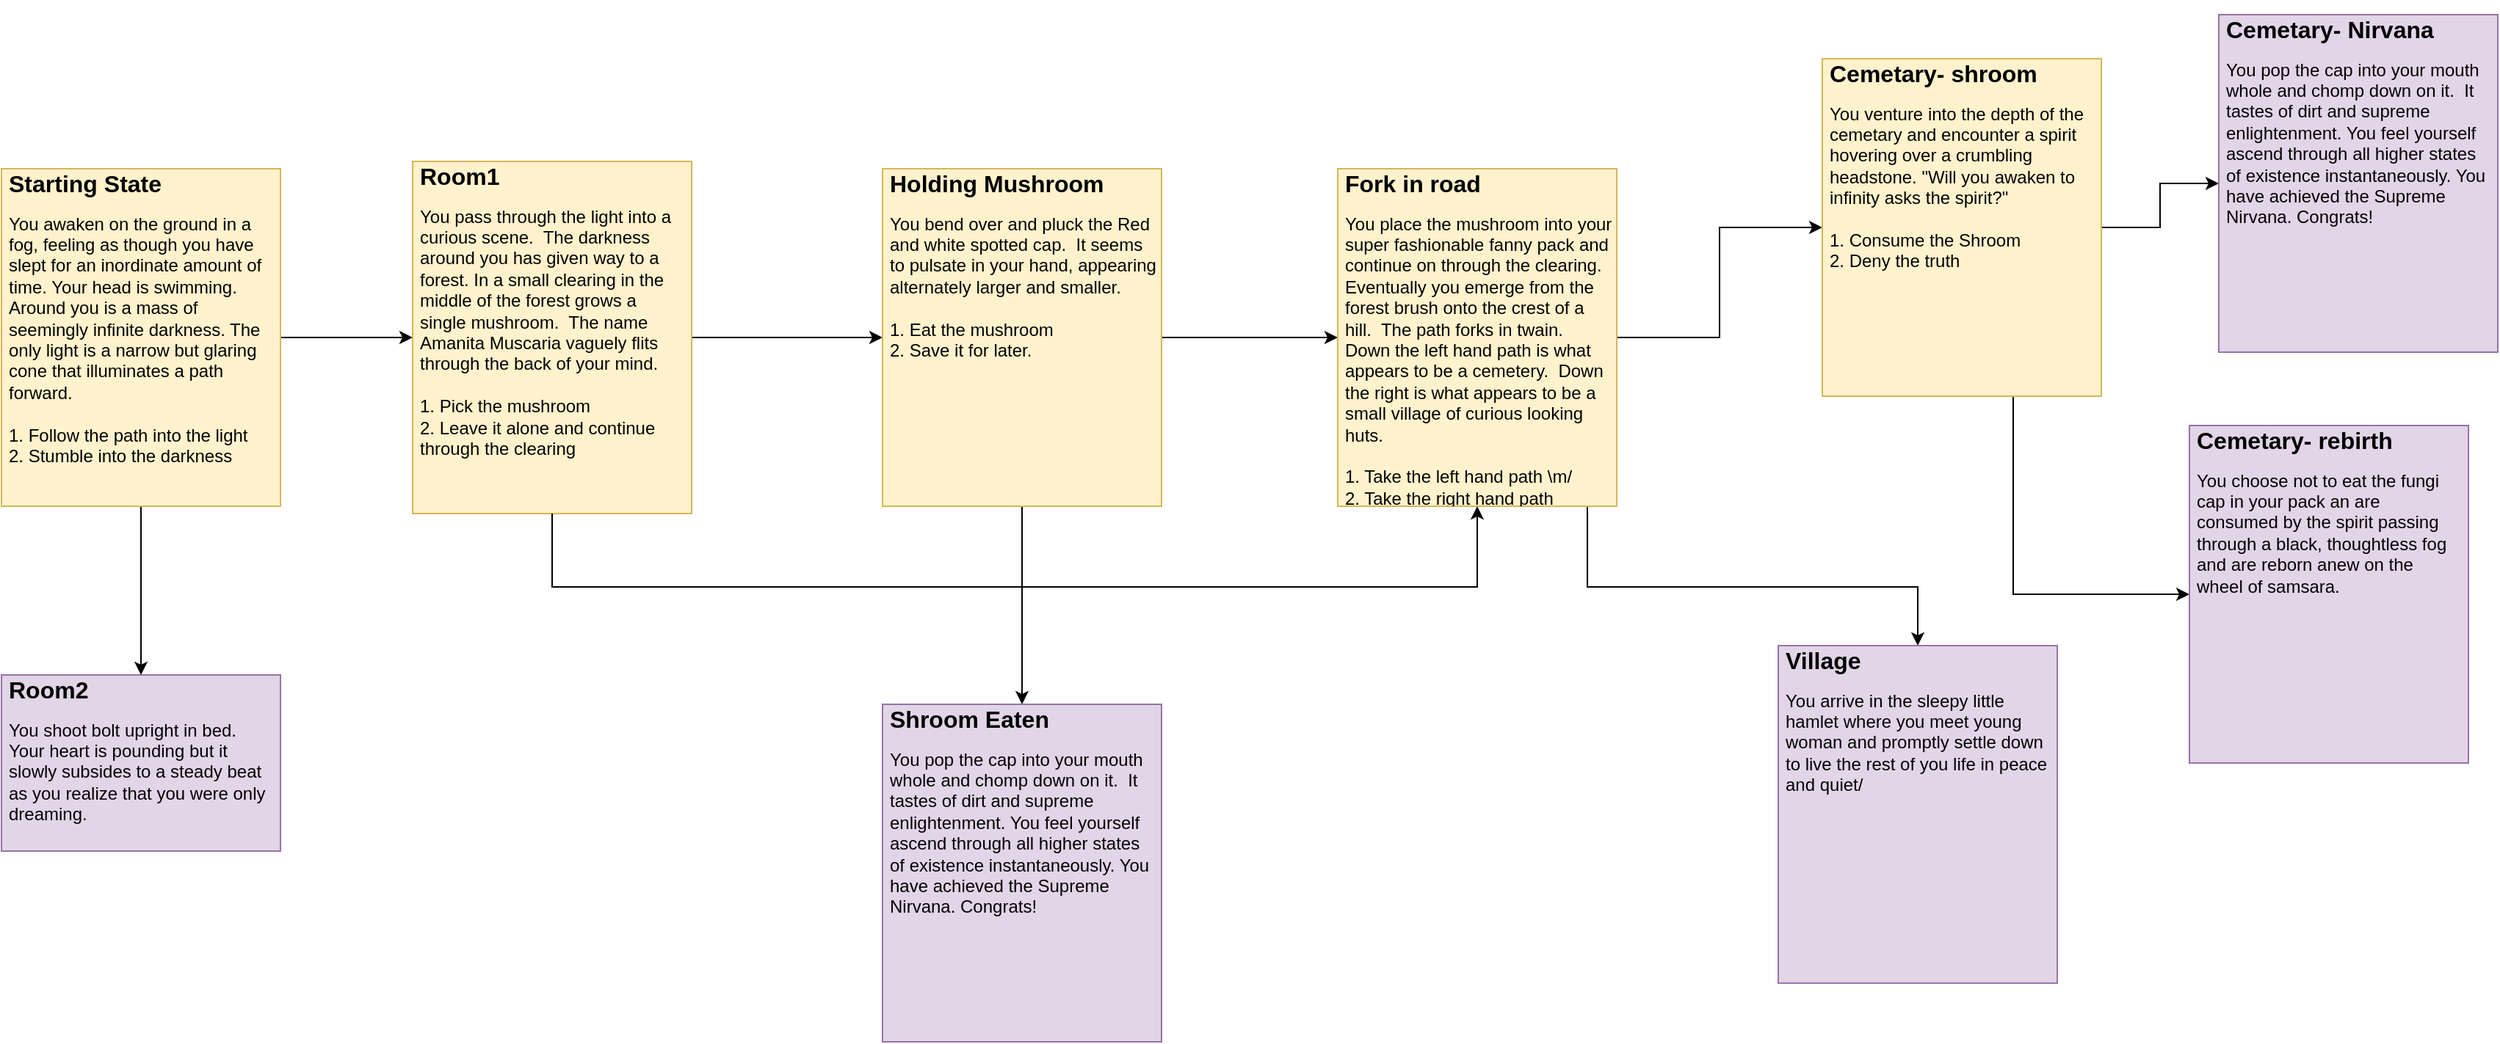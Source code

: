 <mxfile version="13.1.3" type="github">
  <diagram id="iFrnpqUqrUvM_LkgC43C" name="Page-1">
    <mxGraphModel dx="1102" dy="1633" grid="1" gridSize="10" guides="1" tooltips="1" connect="1" arrows="1" fold="1" page="1" pageScale="1" pageWidth="850" pageHeight="1100" math="0" shadow="0">
      <root>
        <mxCell id="0" />
        <mxCell id="1" parent="0" />
        <mxCell id="o1p2eKvqM2puoVH-viOR-6" style="edgeStyle=orthogonalEdgeStyle;rounded=0;orthogonalLoop=1;jettySize=auto;html=1;" parent="1" source="o1p2eKvqM2puoVH-viOR-1" target="o1p2eKvqM2puoVH-viOR-5" edge="1">
          <mxGeometry relative="1" as="geometry" />
        </mxCell>
        <mxCell id="o1p2eKvqM2puoVH-viOR-8" style="edgeStyle=orthogonalEdgeStyle;rounded=0;orthogonalLoop=1;jettySize=auto;html=1;" parent="1" source="o1p2eKvqM2puoVH-viOR-1" target="o1p2eKvqM2puoVH-viOR-7" edge="1">
          <mxGeometry relative="1" as="geometry" />
        </mxCell>
        <mxCell id="o1p2eKvqM2puoVH-viOR-1" value="&lt;h1 style=&quot;font-size: 16px&quot;&gt;Starting State&lt;/h1&gt;&lt;div&gt;You awaken on the ground in a fog, feeling as though you have slept for an inordinate amount of time. Your head is swimming. Around you is a mass of seemingly infinite darkness. The only light is a narrow but glaring cone that illuminates a path forward.&amp;nbsp;&lt;/div&gt;&lt;div&gt;&lt;br&gt;&lt;/div&gt;&lt;div&gt;1. Follow the path into the light&lt;/div&gt;&lt;div&gt;2. Stumble into the darkness&lt;/div&gt;" style="text;html=1;strokeColor=#d6b656;fillColor=#fff2cc;spacing=5;spacingTop=-20;whiteSpace=wrap;overflow=hidden;rounded=0;comic=0;glass=0;labelBorderColor=none;perimeterSpacing=0;direction=west;" parent="1" vertex="1">
          <mxGeometry x="30" y="25" width="190" height="230" as="geometry" />
        </mxCell>
        <mxCell id="TKakE3wwV7UtLU64yn6m-2" style="edgeStyle=orthogonalEdgeStyle;rounded=0;orthogonalLoop=1;jettySize=auto;html=1;entryX=1;entryY=0.5;entryDx=0;entryDy=0;" parent="1" source="o1p2eKvqM2puoVH-viOR-5" target="TKakE3wwV7UtLU64yn6m-1" edge="1">
          <mxGeometry relative="1" as="geometry" />
        </mxCell>
        <mxCell id="o1p2eKvqM2puoVH-viOR-5" value="&lt;h1 style=&quot;font-size: 16px&quot;&gt;Room1&lt;/h1&gt;&lt;div&gt;You pass through the light into a curious scene.&amp;nbsp; The darkness around you has given way to a forest. In a small clearing in the middle of the forest grows a single mushroom.&amp;nbsp; The name Amanita Muscaria vaguely flits through the back of your mind.&lt;/div&gt;&lt;div&gt;&lt;br&gt;&lt;/div&gt;&lt;div&gt;1. Pick the mushroom&lt;/div&gt;&lt;div&gt;2. Leave it alone and continue through the clearing&lt;/div&gt;" style="text;html=1;strokeColor=#d6b656;fillColor=#fff2cc;spacing=5;spacingTop=-20;whiteSpace=wrap;overflow=hidden;rounded=0;comic=0;glass=0;labelBorderColor=none;perimeterSpacing=0;" parent="1" vertex="1">
          <mxGeometry x="310" y="20" width="190" height="240" as="geometry" />
        </mxCell>
        <mxCell id="o1p2eKvqM2puoVH-viOR-7" value="&lt;h1 style=&quot;font-size: 16px&quot;&gt;Room2&lt;/h1&gt;&lt;div&gt;You shoot bolt upright in bed.&amp;nbsp; Your heart is pounding but it slowly subsides to a steady beat as you realize that you were only dreaming.&lt;/div&gt;" style="text;html=1;strokeColor=#9673a6;fillColor=#e1d5e7;spacing=5;spacingTop=-20;whiteSpace=wrap;overflow=hidden;rounded=0;comic=0;glass=0;labelBorderColor=none;perimeterSpacing=0;" parent="1" vertex="1">
          <mxGeometry x="30" y="370" width="190" height="120" as="geometry" />
        </mxCell>
        <mxCell id="TKakE3wwV7UtLU64yn6m-4" style="edgeStyle=orthogonalEdgeStyle;rounded=0;orthogonalLoop=1;jettySize=auto;html=1;" parent="1" source="TKakE3wwV7UtLU64yn6m-1" target="TKakE3wwV7UtLU64yn6m-3" edge="1">
          <mxGeometry relative="1" as="geometry" />
        </mxCell>
        <mxCell id="TKakE3wwV7UtLU64yn6m-6" style="edgeStyle=orthogonalEdgeStyle;rounded=0;orthogonalLoop=1;jettySize=auto;html=1;" parent="1" source="TKakE3wwV7UtLU64yn6m-1" target="TKakE3wwV7UtLU64yn6m-5" edge="1">
          <mxGeometry relative="1" as="geometry" />
        </mxCell>
        <mxCell id="TKakE3wwV7UtLU64yn6m-1" value="&lt;h1 style=&quot;font-size: 16px&quot;&gt;Holding Mushroom&lt;/h1&gt;&lt;div&gt;You bend over and pluck the Red and white spotted cap.&amp;nbsp; It seems to pulsate in your hand, appearing alternately larger and smaller.&lt;/div&gt;&lt;div&gt;&lt;br&gt;&lt;/div&gt;&lt;div&gt;1. Eat the mushroom&lt;/div&gt;&lt;div&gt;2. Save it for later.&lt;/div&gt;" style="text;html=1;strokeColor=#d6b656;fillColor=#fff2cc;spacing=5;spacingTop=-20;whiteSpace=wrap;overflow=hidden;rounded=0;comic=0;glass=0;labelBorderColor=none;perimeterSpacing=0;direction=west;" parent="1" vertex="1">
          <mxGeometry x="630" y="25" width="190" height="230" as="geometry" />
        </mxCell>
        <mxCell id="GzkXpO-2k-bWlw0CREww-2" style="edgeStyle=orthogonalEdgeStyle;rounded=0;orthogonalLoop=1;jettySize=auto;html=1;" edge="1" parent="1" source="TKakE3wwV7UtLU64yn6m-3" target="GzkXpO-2k-bWlw0CREww-1">
          <mxGeometry relative="1" as="geometry" />
        </mxCell>
        <mxCell id="GzkXpO-2k-bWlw0CREww-4" style="edgeStyle=orthogonalEdgeStyle;rounded=0;orthogonalLoop=1;jettySize=auto;html=1;" edge="1" parent="1" source="TKakE3wwV7UtLU64yn6m-3" target="GzkXpO-2k-bWlw0CREww-3">
          <mxGeometry relative="1" as="geometry">
            <Array as="points">
              <mxPoint x="1110" y="310" />
              <mxPoint x="1335" y="310" />
            </Array>
          </mxGeometry>
        </mxCell>
        <mxCell id="TKakE3wwV7UtLU64yn6m-3" value="&lt;h1 style=&quot;font-size: 16px&quot;&gt;Fork in road&lt;/h1&gt;&lt;div&gt;You place the mushroom into your super fashionable fanny pack and continue on through the clearing.&amp;nbsp; Eventually you emerge from the forest brush onto the crest of a hill.&amp;nbsp; The path forks in twain. Down the left hand path is what appears to be a cemetery.&amp;nbsp; Down the right is what appears to be a small village of curious looking huts.&lt;/div&gt;&lt;div&gt;&lt;br&gt;&lt;/div&gt;&lt;div&gt;1. Take the left hand path \m/&lt;/div&gt;&lt;div&gt;2. Take the right hand path&lt;/div&gt;" style="text;html=1;strokeColor=#d6b656;fillColor=#fff2cc;spacing=5;spacingTop=-20;whiteSpace=wrap;overflow=hidden;rounded=0;comic=0;glass=0;labelBorderColor=none;perimeterSpacing=0;direction=west;" parent="1" vertex="1">
          <mxGeometry x="940" y="25" width="190" height="230" as="geometry" />
        </mxCell>
        <mxCell id="TKakE3wwV7UtLU64yn6m-5" value="&lt;h1 style=&quot;font-size: 16px&quot;&gt;Shroom Eaten&lt;/h1&gt;&lt;div&gt;You pop the cap into your mouth whole and chomp down on it.&amp;nbsp; It tastes of dirt and supreme enlightenment. You feel yourself ascend through all higher states of existence instantaneously. You have achieved the Supreme Nirvana. Congrats!&lt;/div&gt;" style="text;html=1;strokeColor=#9673a6;fillColor=#e1d5e7;spacing=5;spacingTop=-20;whiteSpace=wrap;overflow=hidden;rounded=0;comic=0;glass=0;labelBorderColor=none;perimeterSpacing=0;direction=west;" parent="1" vertex="1">
          <mxGeometry x="630" y="390" width="190" height="230" as="geometry" />
        </mxCell>
        <mxCell id="TKakE3wwV7UtLU64yn6m-9" style="edgeStyle=orthogonalEdgeStyle;rounded=0;orthogonalLoop=1;jettySize=auto;html=1;" parent="1" source="o1p2eKvqM2puoVH-viOR-5" target="TKakE3wwV7UtLU64yn6m-3" edge="1">
          <mxGeometry relative="1" as="geometry">
            <mxPoint x="500" y="340" as="sourcePoint" />
            <Array as="points">
              <mxPoint x="405" y="310" />
              <mxPoint x="1035" y="310" />
            </Array>
          </mxGeometry>
        </mxCell>
        <mxCell id="GzkXpO-2k-bWlw0CREww-9" style="edgeStyle=orthogonalEdgeStyle;rounded=0;orthogonalLoop=1;jettySize=auto;html=1;" edge="1" parent="1" source="GzkXpO-2k-bWlw0CREww-1" target="GzkXpO-2k-bWlw0CREww-7">
          <mxGeometry relative="1" as="geometry" />
        </mxCell>
        <mxCell id="GzkXpO-2k-bWlw0CREww-10" style="edgeStyle=orthogonalEdgeStyle;rounded=0;orthogonalLoop=1;jettySize=auto;html=1;" edge="1" parent="1" source="GzkXpO-2k-bWlw0CREww-1" target="GzkXpO-2k-bWlw0CREww-8">
          <mxGeometry relative="1" as="geometry">
            <Array as="points">
              <mxPoint x="1400" y="315" />
            </Array>
          </mxGeometry>
        </mxCell>
        <mxCell id="GzkXpO-2k-bWlw0CREww-1" value="&lt;h1 style=&quot;font-size: 16px&quot;&gt;Cemetary- shroom&lt;/h1&gt;&lt;div&gt;You venture into the depth of the cemetary and encounter a spirit hovering over a crumbling headstone. &quot;Will you awaken to infinity asks the spirit?&quot;&lt;/div&gt;&lt;div&gt;&lt;br&gt;&lt;/div&gt;&lt;div&gt;1. Consume the Shroom&lt;/div&gt;&lt;div&gt;2. Deny the truth&lt;/div&gt;" style="text;html=1;strokeColor=#d6b656;fillColor=#fff2cc;spacing=5;spacingTop=-20;whiteSpace=wrap;overflow=hidden;rounded=0;comic=0;glass=0;labelBorderColor=none;perimeterSpacing=0;direction=west;" vertex="1" parent="1">
          <mxGeometry x="1270" y="-50" width="190" height="230" as="geometry" />
        </mxCell>
        <mxCell id="GzkXpO-2k-bWlw0CREww-3" value="&lt;h1 style=&quot;font-size: 16px&quot;&gt;Village&lt;/h1&gt;&lt;div&gt;You arrive in the sleepy little hamlet where you meet young woman and promptly settle down to live the rest of you life in peace and quiet/&lt;/div&gt;" style="text;html=1;strokeColor=#9673a6;fillColor=#e1d5e7;spacing=5;spacingTop=-20;whiteSpace=wrap;overflow=hidden;rounded=0;comic=0;glass=0;labelBorderColor=none;perimeterSpacing=0;direction=west;" vertex="1" parent="1">
          <mxGeometry x="1240" y="350" width="190" height="230" as="geometry" />
        </mxCell>
        <mxCell id="GzkXpO-2k-bWlw0CREww-7" value="&lt;h1 style=&quot;font-size: 16px&quot;&gt;Cemetary- Nirvana&lt;/h1&gt;&lt;div&gt;You pop the cap into your mouth whole and chomp down on it.&amp;nbsp; It tastes of dirt and supreme enlightenment. You feel yourself ascend through all higher states of existence instantaneously. You have achieved the Supreme Nirvana. Congrats!&lt;br&gt;&lt;/div&gt;" style="text;html=1;strokeColor=#9673a6;fillColor=#e1d5e7;spacing=5;spacingTop=-20;whiteSpace=wrap;overflow=hidden;rounded=0;comic=0;glass=0;labelBorderColor=none;perimeterSpacing=0;direction=west;" vertex="1" parent="1">
          <mxGeometry x="1540" y="-80" width="190" height="230" as="geometry" />
        </mxCell>
        <mxCell id="GzkXpO-2k-bWlw0CREww-8" value="&lt;h1 style=&quot;font-size: 16px&quot;&gt;Cemetary- rebirth&lt;/h1&gt;&lt;div&gt;You choose not to eat the fungi cap in your pack an are consumed by the spirit passing through a black, thoughtless fog and are reborn anew on the wheel of samsara.&lt;/div&gt;" style="text;html=1;strokeColor=#9673a6;fillColor=#e1d5e7;spacing=5;spacingTop=-20;whiteSpace=wrap;overflow=hidden;rounded=0;comic=0;glass=0;labelBorderColor=none;perimeterSpacing=0;direction=west;" vertex="1" parent="1">
          <mxGeometry x="1520" y="200" width="190" height="230" as="geometry" />
        </mxCell>
      </root>
    </mxGraphModel>
  </diagram>
</mxfile>
